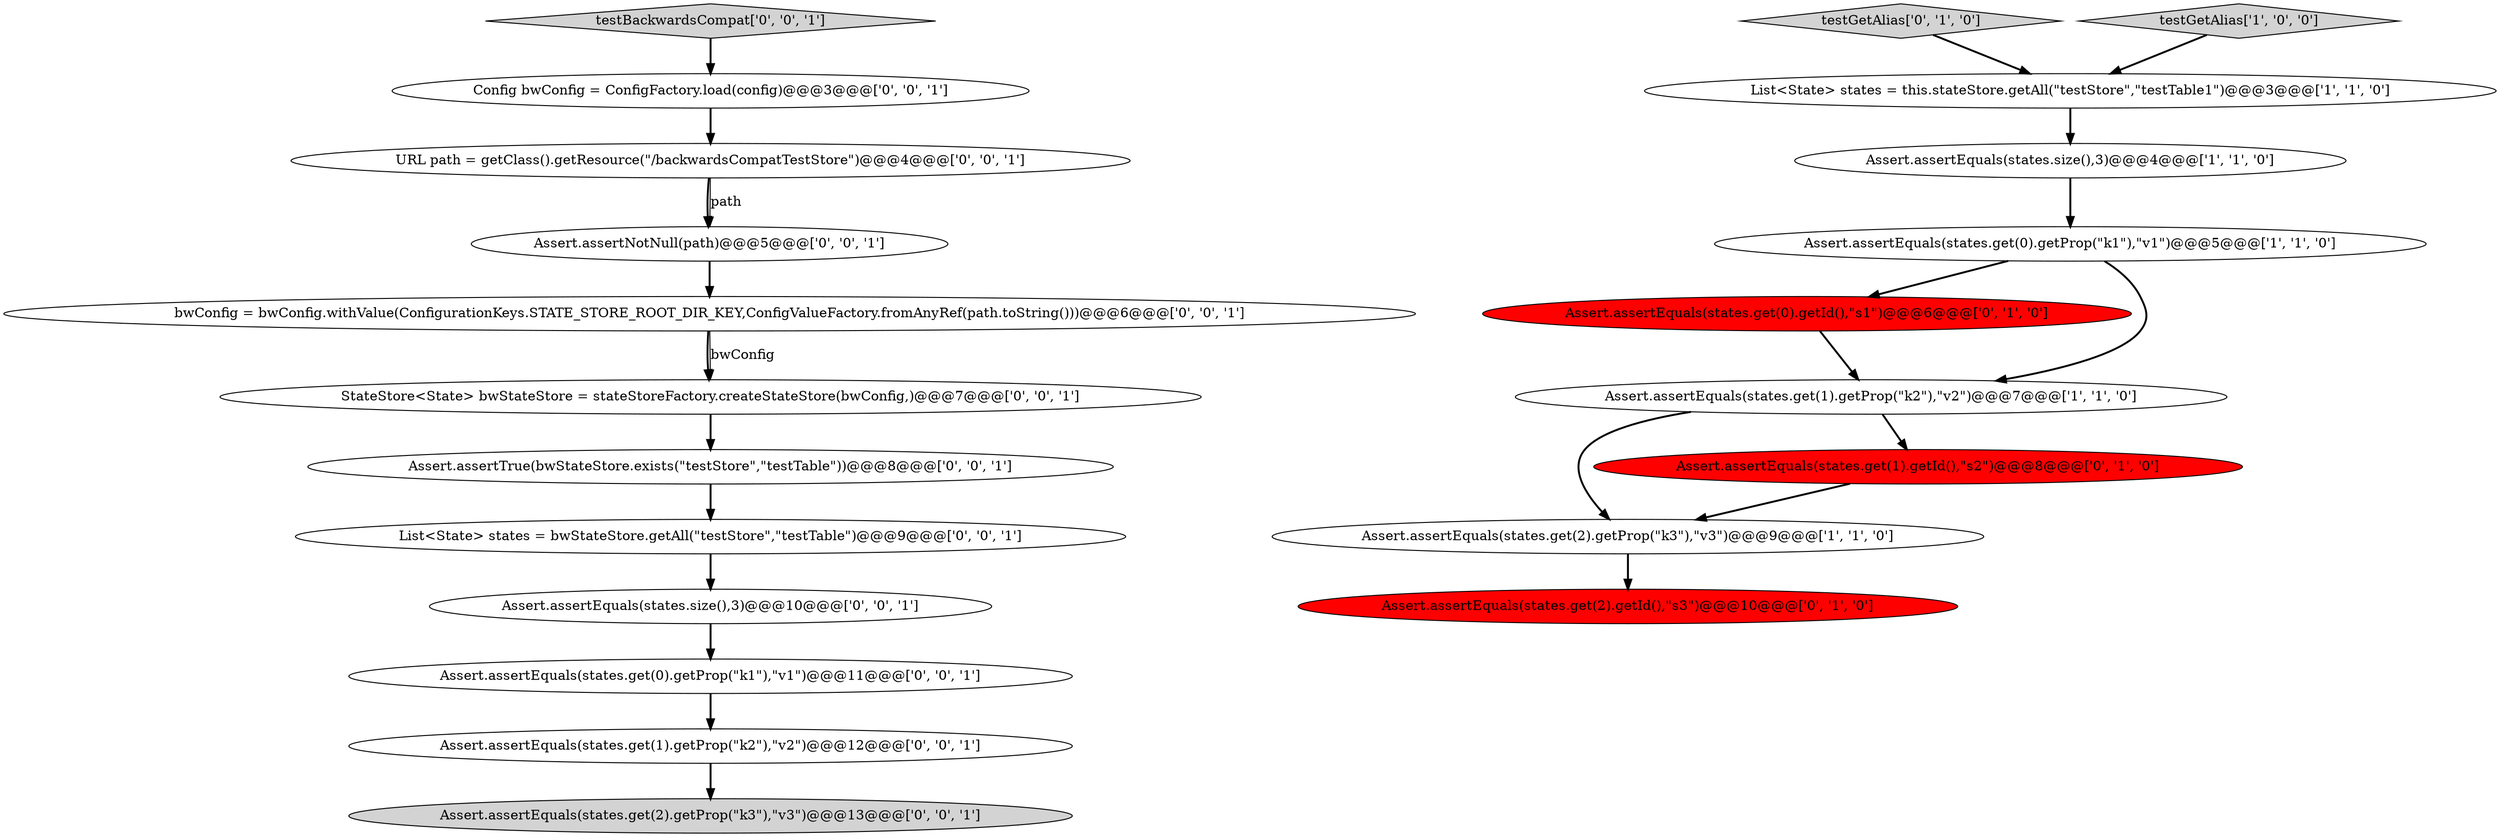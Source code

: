 digraph {
16 [style = filled, label = "Assert.assertEquals(states.get(2).getProp(\"k3\"),\"v3\")@@@13@@@['0', '0', '1']", fillcolor = lightgray, shape = ellipse image = "AAA0AAABBB3BBB"];
0 [style = filled, label = "Assert.assertEquals(states.get(2).getProp(\"k3\"),\"v3\")@@@9@@@['1', '1', '0']", fillcolor = white, shape = ellipse image = "AAA0AAABBB1BBB"];
4 [style = filled, label = "Assert.assertEquals(states.get(0).getProp(\"k1\"),\"v1\")@@@5@@@['1', '1', '0']", fillcolor = white, shape = ellipse image = "AAA0AAABBB1BBB"];
7 [style = filled, label = "testGetAlias['0', '1', '0']", fillcolor = lightgray, shape = diamond image = "AAA0AAABBB2BBB"];
19 [style = filled, label = "URL path = getClass().getResource(\"/backwardsCompatTestStore\")@@@4@@@['0', '0', '1']", fillcolor = white, shape = ellipse image = "AAA0AAABBB3BBB"];
17 [style = filled, label = "Config bwConfig = ConfigFactory.load(config)@@@3@@@['0', '0', '1']", fillcolor = white, shape = ellipse image = "AAA0AAABBB3BBB"];
13 [style = filled, label = "Assert.assertTrue(bwStateStore.exists(\"testStore\",\"testTable\"))@@@8@@@['0', '0', '1']", fillcolor = white, shape = ellipse image = "AAA0AAABBB3BBB"];
9 [style = filled, label = "Assert.assertEquals(states.get(0).getId(),\"s1\")@@@6@@@['0', '1', '0']", fillcolor = red, shape = ellipse image = "AAA1AAABBB2BBB"];
5 [style = filled, label = "Assert.assertEquals(states.get(1).getProp(\"k2\"),\"v2\")@@@7@@@['1', '1', '0']", fillcolor = white, shape = ellipse image = "AAA0AAABBB1BBB"];
20 [style = filled, label = "Assert.assertEquals(states.get(1).getProp(\"k2\"),\"v2\")@@@12@@@['0', '0', '1']", fillcolor = white, shape = ellipse image = "AAA0AAABBB3BBB"];
6 [style = filled, label = "Assert.assertEquals(states.get(2).getId(),\"s3\")@@@10@@@['0', '1', '0']", fillcolor = red, shape = ellipse image = "AAA1AAABBB2BBB"];
12 [style = filled, label = "Assert.assertEquals(states.get(0).getProp(\"k1\"),\"v1\")@@@11@@@['0', '0', '1']", fillcolor = white, shape = ellipse image = "AAA0AAABBB3BBB"];
11 [style = filled, label = "Assert.assertEquals(states.size(),3)@@@10@@@['0', '0', '1']", fillcolor = white, shape = ellipse image = "AAA0AAABBB3BBB"];
8 [style = filled, label = "Assert.assertEquals(states.get(1).getId(),\"s2\")@@@8@@@['0', '1', '0']", fillcolor = red, shape = ellipse image = "AAA1AAABBB2BBB"];
14 [style = filled, label = "List<State> states = bwStateStore.getAll(\"testStore\",\"testTable\")@@@9@@@['0', '0', '1']", fillcolor = white, shape = ellipse image = "AAA0AAABBB3BBB"];
15 [style = filled, label = "testBackwardsCompat['0', '0', '1']", fillcolor = lightgray, shape = diamond image = "AAA0AAABBB3BBB"];
21 [style = filled, label = "bwConfig = bwConfig.withValue(ConfigurationKeys.STATE_STORE_ROOT_DIR_KEY,ConfigValueFactory.fromAnyRef(path.toString()))@@@6@@@['0', '0', '1']", fillcolor = white, shape = ellipse image = "AAA0AAABBB3BBB"];
2 [style = filled, label = "testGetAlias['1', '0', '0']", fillcolor = lightgray, shape = diamond image = "AAA0AAABBB1BBB"];
18 [style = filled, label = "StateStore<State> bwStateStore = stateStoreFactory.createStateStore(bwConfig,)@@@7@@@['0', '0', '1']", fillcolor = white, shape = ellipse image = "AAA0AAABBB3BBB"];
10 [style = filled, label = "Assert.assertNotNull(path)@@@5@@@['0', '0', '1']", fillcolor = white, shape = ellipse image = "AAA0AAABBB3BBB"];
3 [style = filled, label = "Assert.assertEquals(states.size(),3)@@@4@@@['1', '1', '0']", fillcolor = white, shape = ellipse image = "AAA0AAABBB1BBB"];
1 [style = filled, label = "List<State> states = this.stateStore.getAll(\"testStore\",\"testTable1\")@@@3@@@['1', '1', '0']", fillcolor = white, shape = ellipse image = "AAA0AAABBB1BBB"];
4->9 [style = bold, label=""];
5->8 [style = bold, label=""];
7->1 [style = bold, label=""];
0->6 [style = bold, label=""];
2->1 [style = bold, label=""];
1->3 [style = bold, label=""];
12->20 [style = bold, label=""];
19->10 [style = bold, label=""];
11->12 [style = bold, label=""];
19->10 [style = solid, label="path"];
10->21 [style = bold, label=""];
3->4 [style = bold, label=""];
17->19 [style = bold, label=""];
21->18 [style = bold, label=""];
8->0 [style = bold, label=""];
15->17 [style = bold, label=""];
20->16 [style = bold, label=""];
5->0 [style = bold, label=""];
18->13 [style = bold, label=""];
9->5 [style = bold, label=""];
21->18 [style = solid, label="bwConfig"];
14->11 [style = bold, label=""];
4->5 [style = bold, label=""];
13->14 [style = bold, label=""];
}
